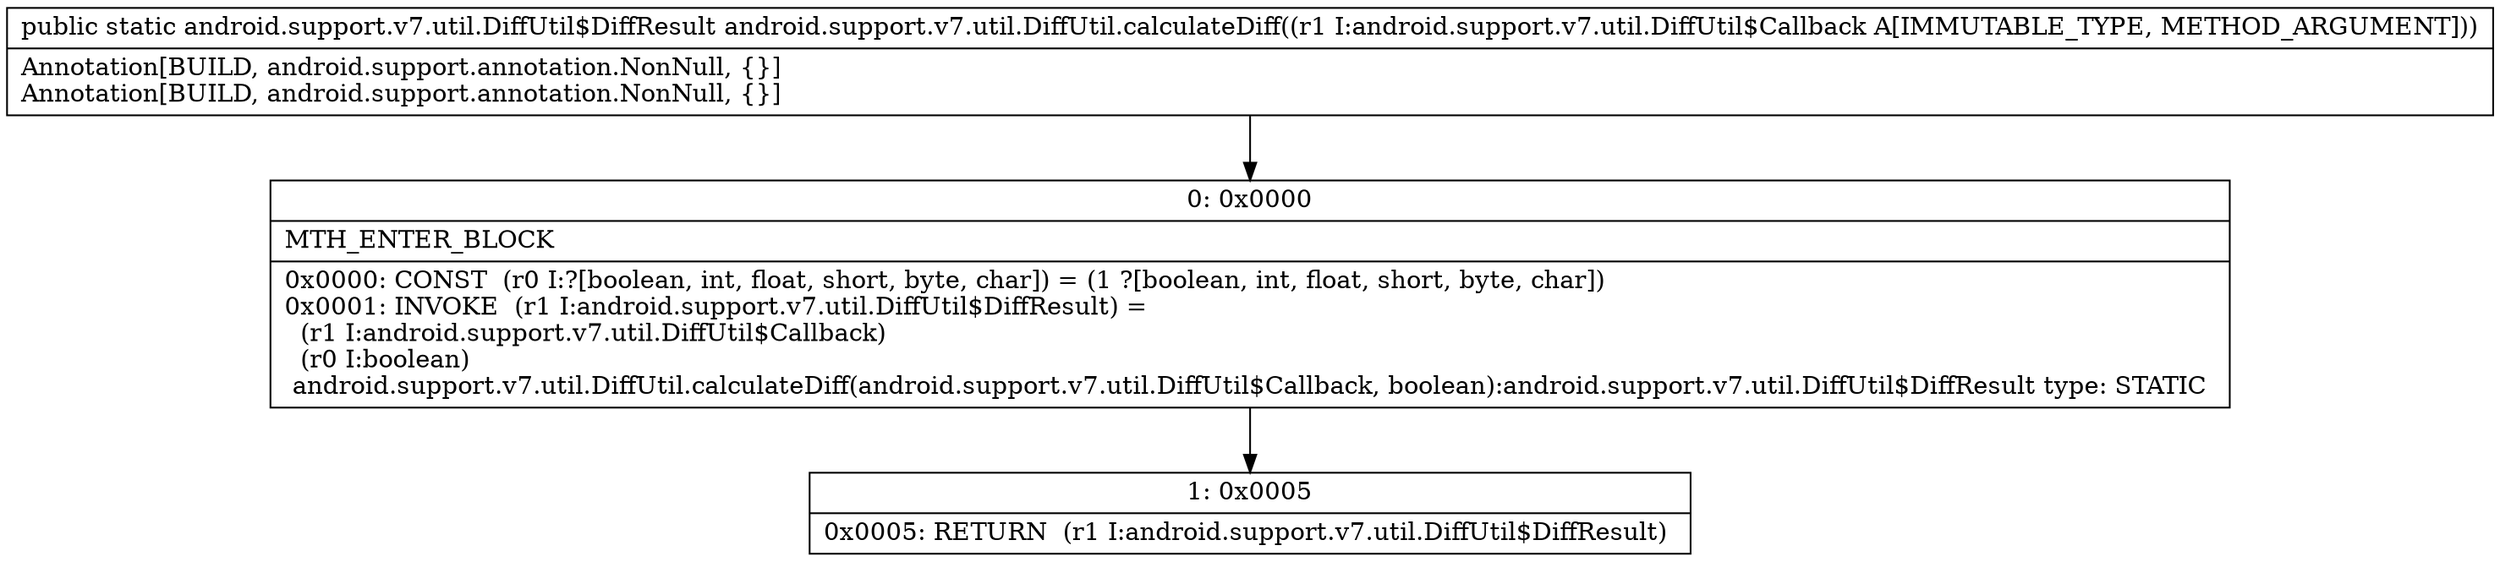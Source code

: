 digraph "CFG forandroid.support.v7.util.DiffUtil.calculateDiff(Landroid\/support\/v7\/util\/DiffUtil$Callback;)Landroid\/support\/v7\/util\/DiffUtil$DiffResult;" {
Node_0 [shape=record,label="{0\:\ 0x0000|MTH_ENTER_BLOCK\l|0x0000: CONST  (r0 I:?[boolean, int, float, short, byte, char]) = (1 ?[boolean, int, float, short, byte, char]) \l0x0001: INVOKE  (r1 I:android.support.v7.util.DiffUtil$DiffResult) = \l  (r1 I:android.support.v7.util.DiffUtil$Callback)\l  (r0 I:boolean)\l android.support.v7.util.DiffUtil.calculateDiff(android.support.v7.util.DiffUtil$Callback, boolean):android.support.v7.util.DiffUtil$DiffResult type: STATIC \l}"];
Node_1 [shape=record,label="{1\:\ 0x0005|0x0005: RETURN  (r1 I:android.support.v7.util.DiffUtil$DiffResult) \l}"];
MethodNode[shape=record,label="{public static android.support.v7.util.DiffUtil$DiffResult android.support.v7.util.DiffUtil.calculateDiff((r1 I:android.support.v7.util.DiffUtil$Callback A[IMMUTABLE_TYPE, METHOD_ARGUMENT]))  | Annotation[BUILD, android.support.annotation.NonNull, \{\}]\lAnnotation[BUILD, android.support.annotation.NonNull, \{\}]\l}"];
MethodNode -> Node_0;
Node_0 -> Node_1;
}

